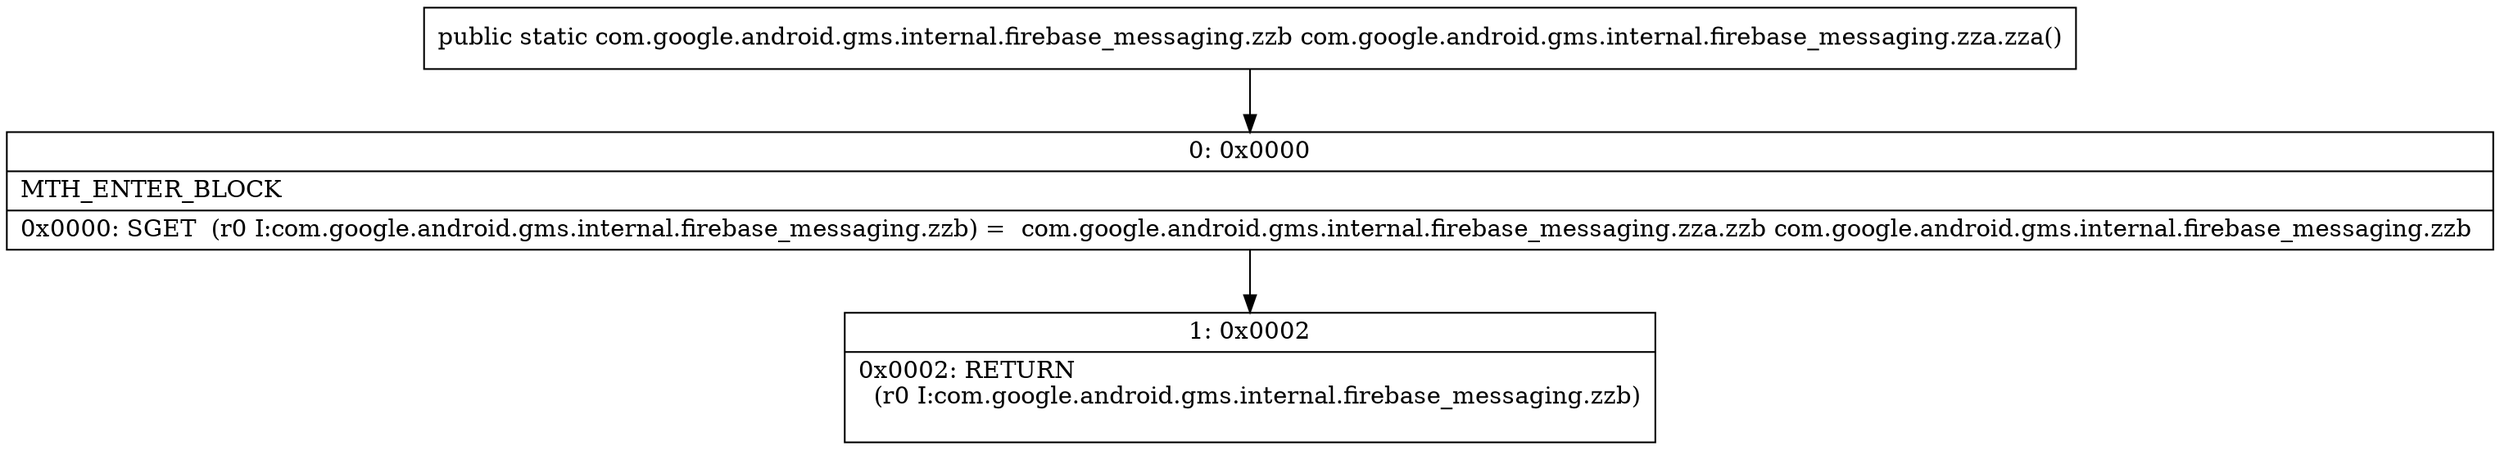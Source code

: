 digraph "CFG forcom.google.android.gms.internal.firebase_messaging.zza.zza()Lcom\/google\/android\/gms\/internal\/firebase_messaging\/zzb;" {
Node_0 [shape=record,label="{0\:\ 0x0000|MTH_ENTER_BLOCK\l|0x0000: SGET  (r0 I:com.google.android.gms.internal.firebase_messaging.zzb) =  com.google.android.gms.internal.firebase_messaging.zza.zzb com.google.android.gms.internal.firebase_messaging.zzb \l}"];
Node_1 [shape=record,label="{1\:\ 0x0002|0x0002: RETURN  \l  (r0 I:com.google.android.gms.internal.firebase_messaging.zzb)\l \l}"];
MethodNode[shape=record,label="{public static com.google.android.gms.internal.firebase_messaging.zzb com.google.android.gms.internal.firebase_messaging.zza.zza() }"];
MethodNode -> Node_0;
Node_0 -> Node_1;
}

